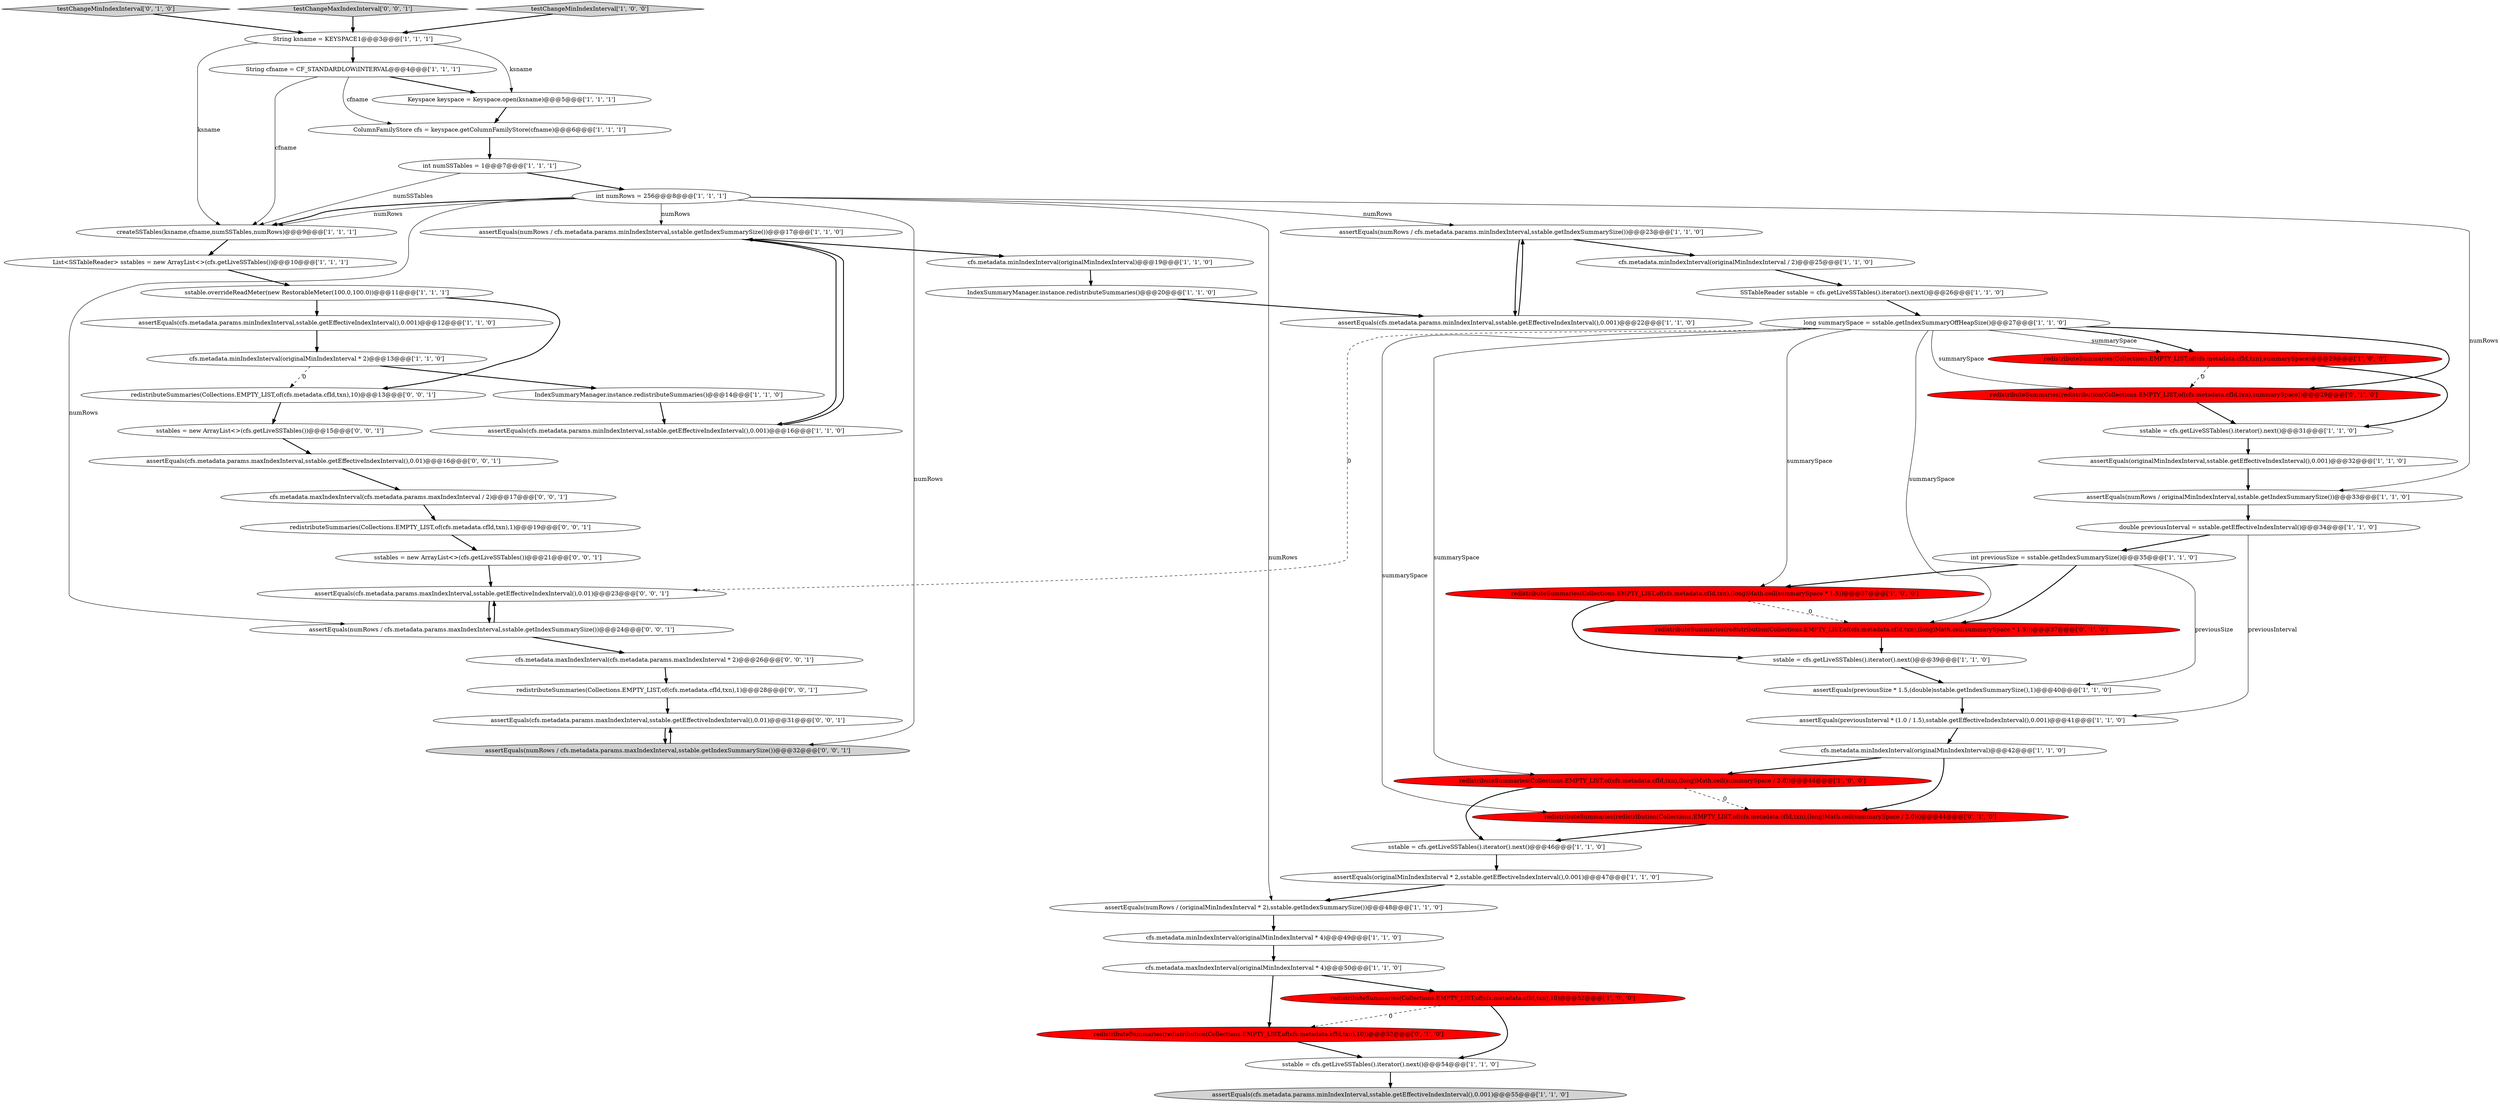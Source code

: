 digraph {
1 [style = filled, label = "int previousSize = sstable.getIndexSummarySize()@@@35@@@['1', '1', '0']", fillcolor = white, shape = ellipse image = "AAA0AAABBB1BBB"];
53 [style = filled, label = "assertEquals(cfs.metadata.params.maxIndexInterval,sstable.getEffectiveIndexInterval(),0.01)@@@16@@@['0', '0', '1']", fillcolor = white, shape = ellipse image = "AAA0AAABBB3BBB"];
34 [style = filled, label = "sstable = cfs.getLiveSSTables().iterator().next()@@@31@@@['1', '1', '0']", fillcolor = white, shape = ellipse image = "AAA0AAABBB1BBB"];
44 [style = filled, label = "redistributeSummaries(redistribution(Collections.EMPTY_LIST,of(cfs.metadata.cfId,txn),summarySpace))@@@29@@@['0', '1', '0']", fillcolor = red, shape = ellipse image = "AAA1AAABBB2BBB"];
45 [style = filled, label = "testChangeMinIndexInterval['0', '1', '0']", fillcolor = lightgray, shape = diamond image = "AAA0AAABBB2BBB"];
5 [style = filled, label = "assertEquals(previousSize * 1.5,(double)sstable.getIndexSummarySize(),1)@@@40@@@['1', '1', '0']", fillcolor = white, shape = ellipse image = "AAA0AAABBB1BBB"];
26 [style = filled, label = "assertEquals(numRows / cfs.metadata.params.minIndexInterval,sstable.getIndexSummarySize())@@@23@@@['1', '1', '0']", fillcolor = white, shape = ellipse image = "AAA0AAABBB1BBB"];
10 [style = filled, label = "sstable = cfs.getLiveSSTables().iterator().next()@@@46@@@['1', '1', '0']", fillcolor = white, shape = ellipse image = "AAA0AAABBB1BBB"];
9 [style = filled, label = "ColumnFamilyStore cfs = keyspace.getColumnFamilyStore(cfname)@@@6@@@['1', '1', '1']", fillcolor = white, shape = ellipse image = "AAA0AAABBB1BBB"];
47 [style = filled, label = "redistributeSummaries(Collections.EMPTY_LIST,of(cfs.metadata.cfId,txn),1)@@@28@@@['0', '0', '1']", fillcolor = white, shape = ellipse image = "AAA0AAABBB3BBB"];
49 [style = filled, label = "assertEquals(cfs.metadata.params.maxIndexInterval,sstable.getEffectiveIndexInterval(),0.01)@@@31@@@['0', '0', '1']", fillcolor = white, shape = ellipse image = "AAA0AAABBB3BBB"];
14 [style = filled, label = "assertEquals(originalMinIndexInterval * 2,sstable.getEffectiveIndexInterval(),0.001)@@@47@@@['1', '1', '0']", fillcolor = white, shape = ellipse image = "AAA0AAABBB1BBB"];
21 [style = filled, label = "List<SSTableReader> sstables = new ArrayList<>(cfs.getLiveSSTables())@@@10@@@['1', '1', '1']", fillcolor = white, shape = ellipse image = "AAA0AAABBB1BBB"];
58 [style = filled, label = "cfs.metadata.maxIndexInterval(cfs.metadata.params.maxIndexInterval * 2)@@@26@@@['0', '0', '1']", fillcolor = white, shape = ellipse image = "AAA0AAABBB3BBB"];
27 [style = filled, label = "cfs.metadata.minIndexInterval(originalMinIndexInterval)@@@42@@@['1', '1', '0']", fillcolor = white, shape = ellipse image = "AAA0AAABBB1BBB"];
37 [style = filled, label = "String ksname = KEYSPACE1@@@3@@@['1', '1', '1']", fillcolor = white, shape = ellipse image = "AAA0AAABBB1BBB"];
11 [style = filled, label = "assertEquals(numRows / originalMinIndexInterval,sstable.getIndexSummarySize())@@@33@@@['1', '1', '0']", fillcolor = white, shape = ellipse image = "AAA0AAABBB1BBB"];
39 [style = filled, label = "assertEquals(numRows / cfs.metadata.params.minIndexInterval,sstable.getIndexSummarySize())@@@17@@@['1', '1', '0']", fillcolor = white, shape = ellipse image = "AAA0AAABBB1BBB"];
42 [style = filled, label = "redistributeSummaries(redistribution(Collections.EMPTY_LIST,of(cfs.metadata.cfId,txn),(long)Math.ceil(summarySpace / 2.0)))@@@44@@@['0', '1', '0']", fillcolor = red, shape = ellipse image = "AAA1AAABBB2BBB"];
4 [style = filled, label = "sstable.overrideReadMeter(new RestorableMeter(100.0,100.0))@@@11@@@['1', '1', '1']", fillcolor = white, shape = ellipse image = "AAA0AAABBB1BBB"];
31 [style = filled, label = "cfs.metadata.minIndexInterval(originalMinIndexInterval / 2)@@@25@@@['1', '1', '0']", fillcolor = white, shape = ellipse image = "AAA0AAABBB1BBB"];
0 [style = filled, label = "int numRows = 256@@@8@@@['1', '1', '1']", fillcolor = white, shape = ellipse image = "AAA0AAABBB1BBB"];
12 [style = filled, label = "redistributeSummaries(Collections.EMPTY_LIST,of(cfs.metadata.cfId,txn),(long)Math.ceil(summarySpace / 2.0))@@@44@@@['1', '0', '0']", fillcolor = red, shape = ellipse image = "AAA1AAABBB1BBB"];
20 [style = filled, label = "assertEquals(cfs.metadata.params.minIndexInterval,sstable.getEffectiveIndexInterval(),0.001)@@@22@@@['1', '1', '0']", fillcolor = white, shape = ellipse image = "AAA0AAABBB1BBB"];
7 [style = filled, label = "sstable = cfs.getLiveSSTables().iterator().next()@@@54@@@['1', '1', '0']", fillcolor = white, shape = ellipse image = "AAA0AAABBB1BBB"];
48 [style = filled, label = "assertEquals(numRows / cfs.metadata.params.maxIndexInterval,sstable.getIndexSummarySize())@@@32@@@['0', '0', '1']", fillcolor = lightgray, shape = ellipse image = "AAA0AAABBB3BBB"];
46 [style = filled, label = "redistributeSummaries(redistribution(Collections.EMPTY_LIST,of(cfs.metadata.cfId,txn),10))@@@52@@@['0', '1', '0']", fillcolor = red, shape = ellipse image = "AAA1AAABBB2BBB"];
35 [style = filled, label = "cfs.metadata.minIndexInterval(originalMinIndexInterval * 4)@@@49@@@['1', '1', '0']", fillcolor = white, shape = ellipse image = "AAA0AAABBB1BBB"];
57 [style = filled, label = "testChangeMaxIndexInterval['0', '0', '1']", fillcolor = lightgray, shape = diamond image = "AAA0AAABBB3BBB"];
18 [style = filled, label = "assertEquals(previousInterval * (1.0 / 1.5),sstable.getEffectiveIndexInterval(),0.001)@@@41@@@['1', '1', '0']", fillcolor = white, shape = ellipse image = "AAA0AAABBB1BBB"];
33 [style = filled, label = "assertEquals(cfs.metadata.params.minIndexInterval,sstable.getEffectiveIndexInterval(),0.001)@@@55@@@['1', '1', '0']", fillcolor = lightgray, shape = ellipse image = "AAA0AAABBB1BBB"];
56 [style = filled, label = "sstables = new ArrayList<>(cfs.getLiveSSTables())@@@15@@@['0', '0', '1']", fillcolor = white, shape = ellipse image = "AAA0AAABBB3BBB"];
8 [style = filled, label = "cfs.metadata.maxIndexInterval(originalMinIndexInterval * 4)@@@50@@@['1', '1', '0']", fillcolor = white, shape = ellipse image = "AAA0AAABBB1BBB"];
50 [style = filled, label = "assertEquals(cfs.metadata.params.maxIndexInterval,sstable.getEffectiveIndexInterval(),0.01)@@@23@@@['0', '0', '1']", fillcolor = white, shape = ellipse image = "AAA0AAABBB3BBB"];
13 [style = filled, label = "SSTableReader sstable = cfs.getLiveSSTables().iterator().next()@@@26@@@['1', '1', '0']", fillcolor = white, shape = ellipse image = "AAA0AAABBB1BBB"];
2 [style = filled, label = "IndexSummaryManager.instance.redistributeSummaries()@@@20@@@['1', '1', '0']", fillcolor = white, shape = ellipse image = "AAA0AAABBB1BBB"];
28 [style = filled, label = "testChangeMinIndexInterval['1', '0', '0']", fillcolor = lightgray, shape = diamond image = "AAA0AAABBB1BBB"];
15 [style = filled, label = "cfs.metadata.minIndexInterval(originalMinIndexInterval * 2)@@@13@@@['1', '1', '0']", fillcolor = white, shape = ellipse image = "AAA0AAABBB1BBB"];
30 [style = filled, label = "assertEquals(cfs.metadata.params.minIndexInterval,sstable.getEffectiveIndexInterval(),0.001)@@@16@@@['1', '1', '0']", fillcolor = white, shape = ellipse image = "AAA0AAABBB1BBB"];
54 [style = filled, label = "redistributeSummaries(Collections.EMPTY_LIST,of(cfs.metadata.cfId,txn),1)@@@19@@@['0', '0', '1']", fillcolor = white, shape = ellipse image = "AAA0AAABBB3BBB"];
22 [style = filled, label = "long summarySpace = sstable.getIndexSummaryOffHeapSize()@@@27@@@['1', '1', '0']", fillcolor = white, shape = ellipse image = "AAA0AAABBB1BBB"];
52 [style = filled, label = "assertEquals(numRows / cfs.metadata.params.maxIndexInterval,sstable.getIndexSummarySize())@@@24@@@['0', '0', '1']", fillcolor = white, shape = ellipse image = "AAA0AAABBB3BBB"];
59 [style = filled, label = "sstables = new ArrayList<>(cfs.getLiveSSTables())@@@21@@@['0', '0', '1']", fillcolor = white, shape = ellipse image = "AAA0AAABBB3BBB"];
19 [style = filled, label = "Keyspace keyspace = Keyspace.open(ksname)@@@5@@@['1', '1', '1']", fillcolor = white, shape = ellipse image = "AAA0AAABBB1BBB"];
38 [style = filled, label = "assertEquals(cfs.metadata.params.minIndexInterval,sstable.getEffectiveIndexInterval(),0.001)@@@12@@@['1', '1', '0']", fillcolor = white, shape = ellipse image = "AAA0AAABBB1BBB"];
3 [style = filled, label = "assertEquals(originalMinIndexInterval,sstable.getEffectiveIndexInterval(),0.001)@@@32@@@['1', '1', '0']", fillcolor = white, shape = ellipse image = "AAA0AAABBB1BBB"];
16 [style = filled, label = "String cfname = CF_STANDARDLOWiINTERVAL@@@4@@@['1', '1', '1']", fillcolor = white, shape = ellipse image = "AAA0AAABBB1BBB"];
40 [style = filled, label = "double previousInterval = sstable.getEffectiveIndexInterval()@@@34@@@['1', '1', '0']", fillcolor = white, shape = ellipse image = "AAA0AAABBB1BBB"];
55 [style = filled, label = "cfs.metadata.maxIndexInterval(cfs.metadata.params.maxIndexInterval / 2)@@@17@@@['0', '0', '1']", fillcolor = white, shape = ellipse image = "AAA0AAABBB3BBB"];
23 [style = filled, label = "createSSTables(ksname,cfname,numSSTables,numRows)@@@9@@@['1', '1', '1']", fillcolor = white, shape = ellipse image = "AAA0AAABBB1BBB"];
6 [style = filled, label = "redistributeSummaries(Collections.EMPTY_LIST,of(cfs.metadata.cfId,txn),summarySpace)@@@29@@@['1', '0', '0']", fillcolor = red, shape = ellipse image = "AAA1AAABBB1BBB"];
32 [style = filled, label = "sstable = cfs.getLiveSSTables().iterator().next()@@@39@@@['1', '1', '0']", fillcolor = white, shape = ellipse image = "AAA0AAABBB1BBB"];
43 [style = filled, label = "redistributeSummaries(redistribution(Collections.EMPTY_LIST,of(cfs.metadata.cfId,txn),(long)Math.ceil(summarySpace * 1.5)))@@@37@@@['0', '1', '0']", fillcolor = red, shape = ellipse image = "AAA1AAABBB2BBB"];
41 [style = filled, label = "redistributeSummaries(Collections.EMPTY_LIST,of(cfs.metadata.cfId,txn),(long)Math.ceil(summarySpace * 1.5))@@@37@@@['1', '0', '0']", fillcolor = red, shape = ellipse image = "AAA1AAABBB1BBB"];
17 [style = filled, label = "cfs.metadata.minIndexInterval(originalMinIndexInterval)@@@19@@@['1', '1', '0']", fillcolor = white, shape = ellipse image = "AAA0AAABBB1BBB"];
29 [style = filled, label = "assertEquals(numRows / (originalMinIndexInterval * 2),sstable.getIndexSummarySize())@@@48@@@['1', '1', '0']", fillcolor = white, shape = ellipse image = "AAA0AAABBB1BBB"];
24 [style = filled, label = "redistributeSummaries(Collections.EMPTY_LIST,of(cfs.metadata.cfId,txn),10)@@@52@@@['1', '0', '0']", fillcolor = red, shape = ellipse image = "AAA1AAABBB1BBB"];
51 [style = filled, label = "redistributeSummaries(Collections.EMPTY_LIST,of(cfs.metadata.cfId,txn),10)@@@13@@@['0', '0', '1']", fillcolor = white, shape = ellipse image = "AAA0AAABBB3BBB"];
25 [style = filled, label = "IndexSummaryManager.instance.redistributeSummaries()@@@14@@@['1', '1', '0']", fillcolor = white, shape = ellipse image = "AAA0AAABBB1BBB"];
36 [style = filled, label = "int numSSTables = 1@@@7@@@['1', '1', '1']", fillcolor = white, shape = ellipse image = "AAA0AAABBB1BBB"];
15->25 [style = bold, label=""];
20->26 [style = bold, label=""];
25->30 [style = bold, label=""];
15->51 [style = dashed, label="0"];
16->9 [style = solid, label="cfname"];
49->48 [style = bold, label=""];
38->15 [style = bold, label=""];
47->49 [style = bold, label=""];
0->52 [style = solid, label="numRows"];
12->10 [style = bold, label=""];
36->0 [style = bold, label=""];
0->11 [style = solid, label="numRows"];
19->9 [style = bold, label=""];
46->7 [style = bold, label=""];
35->8 [style = bold, label=""];
13->22 [style = bold, label=""];
0->26 [style = solid, label="numRows"];
41->43 [style = dashed, label="0"];
22->42 [style = solid, label="summarySpace"];
56->53 [style = bold, label=""];
2->20 [style = bold, label=""];
41->32 [style = bold, label=""];
4->38 [style = bold, label=""];
28->37 [style = bold, label=""];
48->49 [style = bold, label=""];
0->23 [style = solid, label="numRows"];
1->41 [style = bold, label=""];
27->12 [style = bold, label=""];
10->14 [style = bold, label=""];
22->6 [style = solid, label="summarySpace"];
24->46 [style = dashed, label="0"];
3->11 [style = bold, label=""];
43->32 [style = bold, label=""];
22->12 [style = solid, label="summarySpace"];
16->19 [style = bold, label=""];
0->48 [style = solid, label="numRows"];
52->58 [style = bold, label=""];
7->33 [style = bold, label=""];
22->44 [style = solid, label="summarySpace"];
0->23 [style = bold, label=""];
17->2 [style = bold, label=""];
22->43 [style = solid, label="summarySpace"];
44->34 [style = bold, label=""];
54->59 [style = bold, label=""];
29->35 [style = bold, label=""];
24->7 [style = bold, label=""];
37->16 [style = bold, label=""];
26->20 [style = bold, label=""];
22->6 [style = bold, label=""];
22->44 [style = bold, label=""];
21->4 [style = bold, label=""];
8->24 [style = bold, label=""];
59->50 [style = bold, label=""];
57->37 [style = bold, label=""];
6->34 [style = bold, label=""];
31->13 [style = bold, label=""];
5->18 [style = bold, label=""];
36->23 [style = solid, label="numSSTables"];
26->31 [style = bold, label=""];
12->42 [style = dashed, label="0"];
16->23 [style = solid, label="cfname"];
39->17 [style = bold, label=""];
14->29 [style = bold, label=""];
52->50 [style = bold, label=""];
4->51 [style = bold, label=""];
9->36 [style = bold, label=""];
53->55 [style = bold, label=""];
32->5 [style = bold, label=""];
1->43 [style = bold, label=""];
51->56 [style = bold, label=""];
37->23 [style = solid, label="ksname"];
22->41 [style = solid, label="summarySpace"];
11->40 [style = bold, label=""];
40->18 [style = solid, label="previousInterval"];
1->5 [style = solid, label="previousSize"];
22->50 [style = dashed, label="0"];
50->52 [style = bold, label=""];
27->42 [style = bold, label=""];
39->30 [style = bold, label=""];
40->1 [style = bold, label=""];
8->46 [style = bold, label=""];
58->47 [style = bold, label=""];
23->21 [style = bold, label=""];
18->27 [style = bold, label=""];
34->3 [style = bold, label=""];
37->19 [style = solid, label="ksname"];
42->10 [style = bold, label=""];
30->39 [style = bold, label=""];
45->37 [style = bold, label=""];
55->54 [style = bold, label=""];
0->39 [style = solid, label="numRows"];
6->44 [style = dashed, label="0"];
0->29 [style = solid, label="numRows"];
}
